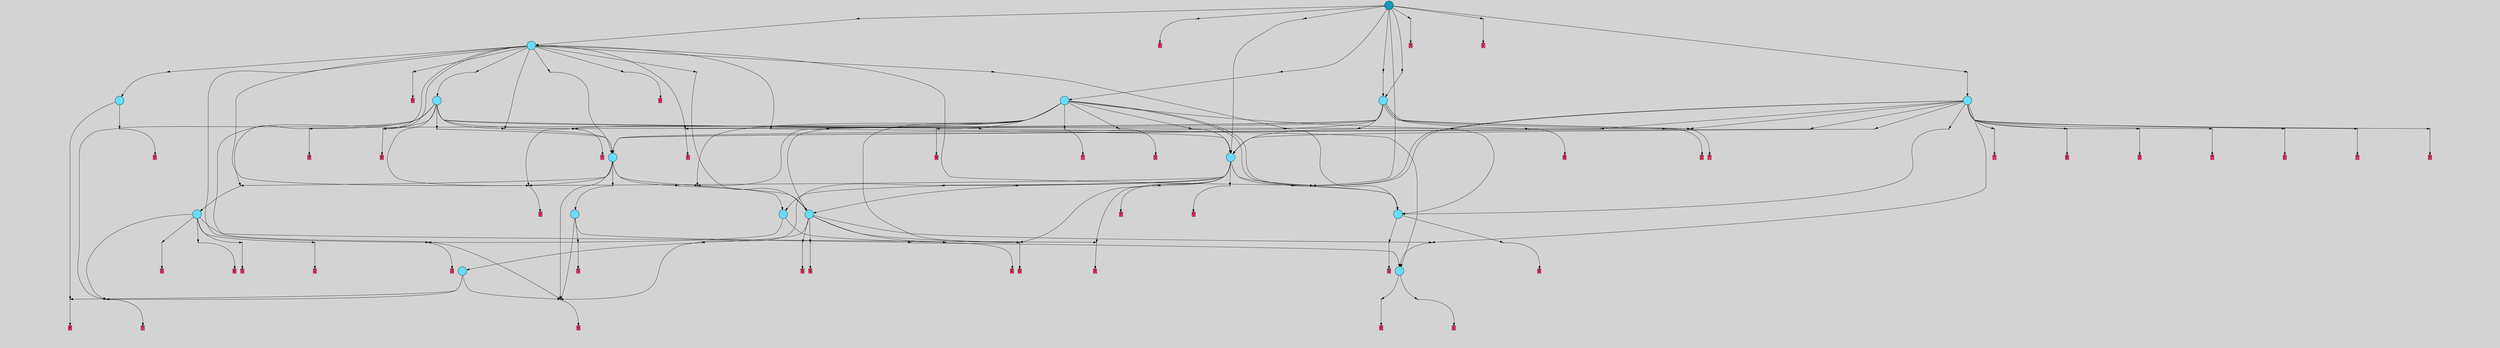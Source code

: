 // File exported with GEGELATI v1.3.1
// On the 2024-04-10 02:14:07
// With the File::TPGGraphDotExporter
digraph{
	graph[pad = "0.212, 0.055" bgcolor = lightgray]
	node[shape=circle style = filled label = ""]
		T0 [fillcolor="#66ddff"]
		T3 [fillcolor="#66ddff"]
		T5 [fillcolor="#66ddff"]
		T6 [fillcolor="#66ddff"]
		T8 [fillcolor="#66ddff"]
		T16 [fillcolor="#66ddff"]
		T31 [fillcolor="#66ddff"]
		T72 [fillcolor="#66ddff"]
		T166 [fillcolor="#66ddff"]
		T173 [fillcolor="#66ddff"]
		T229 [fillcolor="#66ddff"]
		T296 [fillcolor="#66ddff"]
		T326 [fillcolor="#66ddff"]
		T370 [fillcolor="#66ddff"]
		T450 [fillcolor="#66ddff"]
		T564 [fillcolor="#1199bb"]
		P12725 [fillcolor="#cccccc" shape=point] //
		I12725 [shape=box style=invis label="3|4&4|3#2|1#4|0#1|6#4|7#2|4&#92;n6|2&1|2#0|3#1|2#4|4#0|2#0|2&#92;n7|4&2|2#2|6#0|5#3|3#0|1#0|3&#92;n1|0&0|5#3|4#1|2#4|3#4|4#1|7&#92;n2|4&2|0#4|4#1|3#4|1#3|6#2|3&#92;n7|6&1|7#2|3#3|2#4|6#3|1#0|0&#92;n7|3&1|0#3|0#0|4#3|3#3|4#2|3&#92;n6|0&0|2#2|5#2|6#1|3#3|6#0|4&#92;n1|7&4|7#1|6#3|1#3|5#0|5#2|7&#92;n7|2&2|4#3|6#3|5#0|0#4|5#1|4&#92;n"]
		P12725 -> I12725[style=invis]
		A6906 [fillcolor="#ff3366" shape=box margin=0.03 width=0 height=0 label="0"]
		T0 -> P12725 -> A6906
		P12726 [fillcolor="#cccccc" shape=point] //
		I12726 [shape=box style=invis label="0|1&4|0#4|3#0|5#1|3#0|2#2|2&#92;n0|3&4|1#0|1#1|7#1|0#0|2#2|7&#92;n7|1&0|1#1|7#3|6#1|6#1|7#3|1&#92;n"]
		P12726 -> I12726[style=invis]
		A6907 [fillcolor="#ff3366" shape=box margin=0.03 width=0 height=0 label="1"]
		T0 -> P12726 -> A6907
		P12727 [fillcolor="#cccccc" shape=point] //
		I12727 [shape=box style=invis label="6|2&4|4#0|0#4|0#0|3#3|7#3|7&#92;n6|4&3|7#1|0#1|3#2|6#0|6#4|2&#92;n8|6&3|7#3|5#4|4#1|0#2|4#4|0&#92;n1|0&1|1#2|0#2|1#4|2#3|4#2|2&#92;n2|4&1|5#3|1#3|6#2|1#1|6#3|5&#92;n5|4&0|5#3|6#2|5#4|2#3|2#0|1&#92;n"]
		P12727 -> I12727[style=invis]
		A6908 [fillcolor="#ff3366" shape=box margin=0.03 width=0 height=0 label="3"]
		T3 -> P12727 -> A6908
		P12728 [fillcolor="#cccccc" shape=point] //
		I12728 [shape=box style=invis label="0|0&1|1#4|4#0|2#2|1#4|3#0|1&#92;n4|2&0|6#4|5#1|1#0|7#2|6#0|0&#92;n2|2&3|2#1|0#2|3#1|7#4|3#1|2&#92;n2|1&3|7#2|0#0|4#1|1#4|4#0|4&#92;n"]
		P12728 -> I12728[style=invis]
		A6909 [fillcolor="#ff3366" shape=box margin=0.03 width=0 height=0 label="4"]
		T3 -> P12728 -> A6909
		P12729 [fillcolor="#cccccc" shape=point] //
		I12729 [shape=box style=invis label="1|0&0|2#0|6#4|4#3|5#3|0#2|7&#92;n8|3&3|5#0|2#0|5#2|3#3|2#1|7&#92;n0|6&3|5#1|5#1|6#2|4#4|0#0|3&#92;n6|5&4|0#3|5#2|3#1|5#1|5#3|6&#92;n0|3&0|1#4|4#4|4#3|7#3|5#2|2&#92;n1|0&2|6#2|5#0|7#0|2#3|1#4|1&#92;n"]
		P12729 -> I12729[style=invis]
		A6910 [fillcolor="#ff3366" shape=box margin=0.03 width=0 height=0 label="5"]
		T5 -> P12729 -> A6910
		P12730 [fillcolor="#cccccc" shape=point] //
		I12730 [shape=box style=invis label="2|4&4|2#0|6#4|4#4|3#2|0#3|0&#92;n3|6&1|4#4|7#2|1#0|4#4|7#1|2&#92;n3|6&1|3#1|1#0|0#0|1#2|4#1|4&#92;n6|4&0|4#3|7#2|4#2|2#0|4#1|7&#92;n4|1&2|6#1|1#0|3#1|4#3|7#0|5&#92;n"]
		P12730 -> I12730[style=invis]
		A6911 [fillcolor="#ff3366" shape=box margin=0.03 width=0 height=0 label="6"]
		T5 -> P12730 -> A6911
		P12731 [fillcolor="#cccccc" shape=point] //
		I12731 [shape=box style=invis label="0|4&3|4#4|2#2|3#0|3#1|1#4|7&#92;n4|3&3|3#3|3#1|4#2|0#4|5#2|4&#92;n3|3&2|3#2|0#4|2#4|0#1|2#0|4&#92;n1|2&4|0#2|7#4|6#0|2#0|0#0|3&#92;n0|4&3|1#3|3#1|6#0|0#0|3#3|6&#92;n4|2&0|5#1|1#2|5#4|2#2|7#3|0&#92;n8|3&4|2#3|3#3|4#1|0#0|7#4|5&#92;n2|3&3|0#2|0#2|5#2|6#2|6#4|6&#92;n"]
		P12731 -> I12731[style=invis]
		A6912 [fillcolor="#ff3366" shape=box margin=0.03 width=0 height=0 label="6"]
		T6 -> P12731 -> A6912
		P12732 [fillcolor="#cccccc" shape=point] //
		I12732 [shape=box style=invis label="3|3&3|3#3|2#1|6#4|7#2|3#2|3&#92;n0|6&2|2#0|5#3|7#3|4#3|2#2|4&#92;n5|3&0|3#0|0#1|6#0|0#4|5#0|6&#92;n"]
		P12732 -> I12732[style=invis]
		A6913 [fillcolor="#ff3366" shape=box margin=0.03 width=0 height=0 label="7"]
		T6 -> P12732 -> A6913
		P12733 [fillcolor="#cccccc" shape=point] //
		I12733 [shape=box style=invis label="2|1&0|3#1|6#1|0#2|2#2|4#2|3&#92;n0|0&0|6#1|3#4|4#4|0#4|2#3|7&#92;n7|6&1|4#0|7#2|2#3|0#1|6#0|6&#92;n2|6&4|2#2|2#1|1#0|7#0|5#3|6&#92;n2|7&0|5#4|3#1|1#0|1#0|0#2|7&#92;n6|6&3|0#4|5#4|3#2|7#4|5#4|2&#92;n7|4&0|0#2|3#2|5#2|7#1|5#2|1&#92;n"]
		P12733 -> I12733[style=invis]
		A6914 [fillcolor="#ff3366" shape=box margin=0.03 width=0 height=0 label="8"]
		T8 -> P12733 -> A6914
		P12734 [fillcolor="#cccccc" shape=point] //
		I12734 [shape=box style=invis label="1|6&4|1#1|4#1|6#1|1#0|0#4|0&#92;n8|6&3|6#0|2#3|5#1|4#2|6#2|0&#92;n4|0&4|0#0|5#2|1#3|3#2|3#1|6&#92;n6|3&4|5#3|2#0|0#3|4#3|6#1|7&#92;n3|0&4|6#3|2#1|2#2|0#4|0#0|6&#92;n3|2&3|2#4|3#1|5#3|7#2|2#1|7&#92;n7|7&0|0#4|4#1|2#0|1#4|2#3|7&#92;n2|2&3|0#3|0#3|4#2|4#3|0#1|1&#92;n"]
		P12734 -> I12734[style=invis]
		A6915 [fillcolor="#ff3366" shape=box margin=0.03 width=0 height=0 label="0"]
		T8 -> P12734 -> A6915
		T6 -> P12733
		T16 -> P12731
		P12735 [fillcolor="#cccccc" shape=point] //
		I12735 [shape=box style=invis label="3|3&3|3#3|2#1|6#4|7#2|3#2|3&#92;n5|3&0|3#0|0#1|6#0|0#4|5#0|6&#92;n0|6&2|2#0|5#3|7#3|4#3|2#0|4&#92;n"]
		P12735 -> I12735[style=invis]
		T16 -> P12735 -> T0
		P12736 [fillcolor="#cccccc" shape=point] //
		I12736 [shape=box style=invis label="6|2&4|4#0|0#4|0#0|3#3|7#3|4&#92;n1|0&1|1#2|0#2|1#4|2#3|4#2|2&#92;n8|6&3|7#3|5#4|4#1|0#2|4#4|0&#92;n6|4&3|7#1|0#1|3#2|6#0|6#4|2&#92;n2|4&1|5#3|1#3|6#2|1#1|6#3|5&#92;n5|4&0|5#3|6#2|5#4|2#3|2#0|1&#92;n"]
		P12736 -> I12736[style=invis]
		A6916 [fillcolor="#ff3366" shape=box margin=0.03 width=0 height=0 label="3"]
		T16 -> P12736 -> A6916
		P12737 [fillcolor="#cccccc" shape=point] //
		I12737 [shape=box style=invis label="5|2&0|4#3|7#4|5#1|5#4|6#1|7&#92;n3|2&0|2#4|1#4|7#2|3#3|0#3|7&#92;n3|1&4|2#1|1#1|7#2|3#0|0#4|5&#92;n3|7&4|1#0|2#0|4#4|0#4|6#1|0&#92;n0|3&1|4#3|1#1|6#3|6#4|2#1|0&#92;n6|4&0|4#4|2#0|5#3|5#4|0#2|6&#92;n4|5&3|0#4|0#3|7#2|5#2|5#1|7&#92;n6|1&2|6#4|3#3|7#1|0#0|2#3|5&#92;n4|2&2|5#1|1#1|6#2|0#4|0#1|1&#92;n8|7&2|7#1|0#4|3#1|0#4|7#1|6&#92;n"]
		P12737 -> I12737[style=invis]
		A6917 [fillcolor="#ff3366" shape=box margin=0.03 width=0 height=0 label="5"]
		T31 -> P12737 -> A6917
		P12738 [fillcolor="#cccccc" shape=point] //
		I12738 [shape=box style=invis label="7|0&3|5#4|0#2|1#1|4#1|6#1|3&#92;n2|4&1|2#0|6#4|4#4|3#2|3#3|0&#92;n6|4&0|4#3|7#2|4#2|2#0|4#1|7&#92;n3|6&1|4#4|7#2|1#0|4#4|7#1|2&#92;n6|4&4|6#2|4#1|3#4|4#0|6#4|7&#92;n0|7&3|2#4|7#2|4#1|5#2|3#2|6&#92;n"]
		P12738 -> I12738[style=invis]
		A6918 [fillcolor="#ff3366" shape=box margin=0.03 width=0 height=0 label="6"]
		T31 -> P12738 -> A6918
		P12739 [fillcolor="#cccccc" shape=point] //
		I12739 [shape=box style=invis label="5|6&1|3#3|2#0|2#0|3#0|2#3|0&#92;n"]
		P12739 -> I12739[style=invis]
		A6919 [fillcolor="#ff3366" shape=box margin=0.03 width=0 height=0 label="3"]
		T31 -> P12739 -> A6919
		P12740 [fillcolor="#cccccc" shape=point] //
		I12740 [shape=box style=invis label="2|4&3|2#0|4#0|3#1|4#3|1#2|2&#92;n8|0&4|0#1|1#0|2#1|7#3|0#3|1&#92;n3|6&1|3#0|0#1|7#2|7#1|1#1|7&#92;n3|7&4|1#0|2#0|4#4|4#4|6#4|2&#92;n4|2&1|7#1|4#2|6#2|7#2|4#3|1&#92;n2|3&0|0#3|2#1|7#1|5#4|4#3|5&#92;n2|7&2|4#4|4#2|2#0|6#4|6#1|2&#92;n7|5&3|1#2|0#2|2#0|0#2|7#4|5&#92;n8|1&4|2#1|2#1|1#4|2#2|6#3|4&#92;n"]
		P12740 -> I12740[style=invis]
		A6920 [fillcolor="#ff3366" shape=box margin=0.03 width=0 height=0 label="5"]
		T31 -> P12740 -> A6920
		P12741 [fillcolor="#cccccc" shape=point] //
		I12741 [shape=box style=invis label="1|5&0|0#2|7#2|6#3|5#3|5#0|3&#92;n4|6&4|7#4|7#0|1#4|6#1|6#2|1&#92;n0|4&3|3#4|2#4|7#3|2#2|0#1|3&#92;n8|3&2|3#1|2#3|0#1|5#4|4#3|4&#92;n0|1&1|6#3|3#2|5#2|1#4|6#1|3&#92;n5|1&1|5#4|4#0|0#4|4#3|1#4|2&#92;n6|1&0|7#3|0#2|4#4|3#2|2#4|6&#92;n8|6&0|5#4|0#2|5#2|2#2|6#3|6&#92;n6|6&3|2#0|5#2|6#4|6#4|2#0|6&#92;n8|7&3|7#3|5#3|4#1|4#1|1#4|3&#92;n"]
		P12741 -> I12741[style=invis]
		A6921 [fillcolor="#ff3366" shape=box margin=0.03 width=0 height=0 label="2"]
		T31 -> P12741 -> A6921
		T31 -> P12732
		P12742 [fillcolor="#cccccc" shape=point] //
		I12742 [shape=box style=invis label="3|0&1|6#1|0#4|2#1|6#3|7#2|1&#92;n3|4&0|6#4|2#4|6#0|6#0|5#1|2&#92;n"]
		P12742 -> I12742[style=invis]
		A6922 [fillcolor="#ff3366" shape=box margin=0.03 width=0 height=0 label="5"]
		T72 -> P12742 -> A6922
		P12743 [fillcolor="#cccccc" shape=point] //
		I12743 [shape=box style=invis label="1|5&0|0#2|7#2|6#3|5#3|5#0|3&#92;n6|4&4|5#3|3#0|0#0|6#3|5#4|5&#92;n0|4&3|3#4|2#4|7#3|2#2|0#1|3&#92;n4|6&4|7#4|7#0|1#4|6#1|6#2|1&#92;n8|3&2|3#1|2#3|0#1|5#4|4#3|4&#92;n0|1&1|6#3|3#2|5#2|1#4|6#1|3&#92;n6|1&0|7#3|0#2|4#4|3#3|2#4|6&#92;n8|6&0|5#4|0#2|5#2|2#2|6#3|6&#92;n6|6&3|2#0|5#2|6#4|6#4|2#0|6&#92;n8|7&3|7#3|5#3|4#1|4#1|1#4|3&#92;n"]
		P12743 -> I12743[style=invis]
		T72 -> P12743 -> T0
		P12744 [fillcolor="#cccccc" shape=point] //
		I12744 [shape=box style=invis label="6|0&0|2#2|5#2|6#1|3#3|6#0|4&#92;n7|6&1|7#2|3#3|2#4|6#3|1#0|0&#92;n7|4&2|2#2|6#0|5#3|3#0|1#0|2&#92;n6|2&1|2#0|3#1|2#4|4#0|2#0|2&#92;n2|4&2|1#4|4#1|3#4|1#3|6#2|3&#92;n1|0&0|5#3|4#1|2#4|3#4|4#1|7&#92;n3|4&4|3#2|1#0|0#1|6#4|7#2|4&#92;n1|7&4|7#1|6#3|1#3|5#0|5#2|7&#92;n7|2&2|4#3|6#3|5#0|0#4|5#1|4&#92;n"]
		P12744 -> I12744[style=invis]
		T72 -> P12744 -> T6
		P12745 [fillcolor="#cccccc" shape=point] //
		I12745 [shape=box style=invis label="3|4&4|3#2|1#4|0#1|6#4|7#2|4&#92;n1|7&4|7#1|6#3|1#3|5#0|5#2|7&#92;n1|0&0|5#3|4#1|2#4|3#4|4#1|7&#92;n2|4&2|0#4|4#1|3#4|1#3|6#2|3&#92;n7|6&1|7#2|3#4|2#4|6#3|1#0|0&#92;n7|3&1|0#3|0#0|4#3|3#3|4#2|3&#92;n2|6&3|4#4|2#3|4#4|4#4|0#3|5&#92;n6|0&0|2#2|5#2|6#1|3#3|6#0|4&#92;n7|4&2|2#2|6#0|5#3|3#0|1#0|3&#92;n7|2&2|4#3|6#3|5#0|0#4|5#1|4&#92;n"]
		P12745 -> I12745[style=invis]
		A6923 [fillcolor="#ff3366" shape=box margin=0.03 width=0 height=0 label="0"]
		T72 -> P12745 -> A6923
		T72 -> P12728
		P12746 [fillcolor="#cccccc" shape=point] //
		I12746 [shape=box style=invis label="3|2&3|2#0|1#1|6#1|6#1|0#0|3&#92;n4|2&0|7#1|5#1|1#0|7#2|7#0|0&#92;n2|5&3|5#2|2#3|3#0|7#3|0#3|2&#92;n3|0&4|2#1|3#1|3#1|2#0|6#0|5&#92;n8|1&2|0#2|3#0|3#4|4#1|4#4|1&#92;n1|1&1|4#0|5#3|7#2|5#3|3#4|0&#92;n"]
		P12746 -> I12746[style=invis]
		A6924 [fillcolor="#ff3366" shape=box margin=0.03 width=0 height=0 label="4"]
		T72 -> P12746 -> A6924
		T166 -> P12731
		P12747 [fillcolor="#cccccc" shape=point] //
		I12747 [shape=box style=invis label="7|0&4|5#4|6#2|2#1|6#0|4#2|4&#92;n1|2&3|0#4|3#2|5#4|2#3|4#1|4&#92;n"]
		P12747 -> I12747[style=invis]
		T166 -> P12747 -> T72
		P12748 [fillcolor="#cccccc" shape=point] //
		I12748 [shape=box style=invis label="6|0&0|2#2|5#2|6#1|3#3|6#0|4&#92;n6|2&1|2#0|3#1|2#4|4#0|2#0|2&#92;n7|4&2|2#2|6#0|5#3|3#0|1#0|3&#92;n1|0&0|5#3|4#1|2#4|3#4|4#1|7&#92;n2|4&2|0#4|4#1|3#4|1#3|6#2|3&#92;n7|6&1|7#2|3#3|2#4|6#3|1#0|0&#92;n7|3&1|0#3|0#0|4#3|3#3|4#2|3&#92;n3|4&4|3#2|1#0|0#1|6#4|7#2|4&#92;n1|7&4|7#1|6#3|1#3|5#0|5#2|7&#92;n7|2&2|4#3|6#3|5#0|0#4|5#1|4&#92;n"]
		P12748 -> I12748[style=invis]
		T166 -> P12748 -> T5
		P12749 [fillcolor="#cccccc" shape=point] //
		I12749 [shape=box style=invis label="8|6&2|7#1|1#4|5#2|2#2|3#1|1&#92;n7|6&3|1#1|5#4|1#0|7#2|0#1|2&#92;n3|5&2|5#3|4#4|7#4|0#1|0#4|7&#92;n4|3&2|0#0|1#4|0#3|4#2|3#4|0&#92;n1|0&4|5#3|5#1|0#2|6#2|1#2|2&#92;n5|3&4|6#0|2#2|6#4|2#3|4#3|3&#92;n4|2&1|3#0|7#2|2#4|3#1|5#1|1&#92;n4|5&1|4#1|6#4|0#1|6#1|7#3|0&#92;n"]
		P12749 -> I12749[style=invis]
		T166 -> P12749 -> T3
		P12750 [fillcolor="#cccccc" shape=point] //
		I12750 [shape=box style=invis label="7|4&2|2#2|4#0|5#3|3#0|1#0|3&#92;n7|3&1|0#3|0#0|6#3|3#4|4#2|3&#92;n6|2&0|2#0|3#1|2#4|4#0|2#0|2&#92;n1|0&0|5#3|4#1|2#4|3#4|4#1|7&#92;n6|0&0|2#2|5#2|6#1|3#3|6#0|4&#92;n8|1&0|7#2|0#2|6#2|4#1|4#1|1&#92;n2|4&2|0#4|4#1|3#4|1#3|6#2|3&#92;n3|4&4|3#2|1#0|0#1|4#4|7#2|4&#92;n"]
		P12750 -> I12750[style=invis]
		T166 -> P12750 -> T5
		P12751 [fillcolor="#cccccc" shape=point] //
		I12751 [shape=box style=invis label="3|2&0|2#4|1#4|7#2|0#3|0#3|7&#92;n3|1&4|2#1|1#1|7#2|3#0|0#4|5&#92;n3|7&4|1#0|2#0|4#4|0#4|6#1|0&#92;n0|3&1|4#3|1#1|6#3|6#4|2#1|0&#92;n3|6&1|1#1|2#4|7#2|5#0|3#0|5&#92;n2|4&0|4#4|2#0|5#3|5#4|0#2|6&#92;n5|2&0|4#3|7#4|5#1|5#4|6#1|7&#92;n8|7&2|7#1|0#4|3#1|0#4|7#1|6&#92;n4|2&2|5#1|1#1|6#2|0#4|0#1|1&#92;n6|1&2|6#4|3#3|7#1|0#0|2#3|5&#92;n"]
		P12751 -> I12751[style=invis]
		A6925 [fillcolor="#ff3366" shape=box margin=0.03 width=0 height=0 label="5"]
		T166 -> P12751 -> A6925
		P12752 [fillcolor="#cccccc" shape=point] //
		I12752 [shape=box style=invis label="8|6&0|5#4|2#2|5#2|2#2|6#3|6&#92;n6|0&3|2#0|5#2|6#4|6#4|2#0|6&#92;n5|2&3|1#0|6#2|0#2|6#2|5#4|5&#92;n2|2&4|5#2|0#4|5#2|1#4|7#3|3&#92;n0|4&3|3#4|2#4|7#3|2#2|0#1|3&#92;n7|4&2|5#0|0#1|1#4|5#1|7#3|0&#92;n6|7&1|0#2|1#2|0#2|7#4|3#1|1&#92;n6|1&0|7#3|0#2|4#0|2#2|2#4|6&#92;n1|5&0|0#2|7#2|6#3|5#3|5#0|3&#92;n"]
		P12752 -> I12752[style=invis]
		A6926 [fillcolor="#ff3366" shape=box margin=0.03 width=0 height=0 label="2"]
		T166 -> P12752 -> A6926
		T166 -> P12739
		P12753 [fillcolor="#cccccc" shape=point] //
		I12753 [shape=box style=invis label="3|4&4|3#2|1#4|0#1|6#4|7#2|4&#92;n1|7&4|7#1|6#3|1#3|5#0|5#2|7&#92;n7|4&2|2#2|6#0|5#3|3#0|1#0|3&#92;n1|0&0|5#3|4#1|2#4|3#4|4#1|7&#92;n2|4&2|0#4|4#1|3#4|1#3|6#2|3&#92;n7|3&1|7#2|3#3|2#4|6#3|1#0|0&#92;n7|3&1|0#3|0#0|4#3|3#3|4#2|3&#92;n6|0&0|2#2|5#2|6#1|3#3|6#0|4&#92;n6|2&1|2#0|3#1|2#4|4#0|2#0|2&#92;n7|2&2|4#3|6#3|5#0|0#4|5#1|4&#92;n"]
		P12753 -> I12753[style=invis]
		A6927 [fillcolor="#ff3366" shape=box margin=0.03 width=0 height=0 label="0"]
		T166 -> P12753 -> A6927
		T166 -> P12745
		T173 -> P12731
		P12754 [fillcolor="#cccccc" shape=point] //
		I12754 [shape=box style=invis label="6|7&0|7#4|5#0|4#0|2#1|3#1|4&#92;n7|0&4|5#4|6#2|1#1|6#0|4#2|4&#92;n"]
		P12754 -> I12754[style=invis]
		T173 -> P12754 -> T72
		P12755 [fillcolor="#cccccc" shape=point] //
		I12755 [shape=box style=invis label="4|3&2|0#0|1#4|0#3|4#2|3#4|0&#92;n7|6&3|1#1|5#4|1#0|7#2|0#1|2&#92;n3|5&2|5#3|4#4|7#4|0#1|0#4|7&#92;n8|6&2|7#1|1#4|5#2|2#2|3#1|1&#92;n1|0&4|5#3|5#2|0#2|6#2|1#2|2&#92;n5|3&4|6#0|2#2|6#4|2#3|4#3|3&#92;n4|2&1|3#0|7#2|2#4|3#1|5#1|1&#92;n4|5&1|4#1|6#4|0#1|6#1|7#3|0&#92;n"]
		P12755 -> I12755[style=invis]
		T173 -> P12755 -> T3
		T173 -> P12752
		P12756 [fillcolor="#cccccc" shape=point] //
		I12756 [shape=box style=invis label="8|6&0|4#1|5#2|6#3|1#3|3#0|1&#92;n3|0&4|4#4|7#1|3#4|2#0|5#4|4&#92;n"]
		P12756 -> I12756[style=invis]
		T173 -> P12756 -> T16
		P12757 [fillcolor="#cccccc" shape=point] //
		I12757 [shape=box style=invis label="5|4&0|5#3|6#1|5#4|2#3|2#0|1&#92;n6|2&4|4#3|0#0|0#0|3#0|7#3|7&#92;n6|4&3|7#1|1#1|3#2|6#0|6#4|2&#92;n2|0&4|3#3|7#2|1#0|3#2|5#3|4&#92;n7|7&3|7#3|2#3|5#1|7#0|5#4|7&#92;n8|5&4|5#3|3#4|5#4|0#4|1#1|2&#92;n"]
		P12757 -> I12757[style=invis]
		T173 -> P12757 -> T31
		P12758 [fillcolor="#cccccc" shape=point] //
		I12758 [shape=box style=invis label="3|4&0|5#4|5#0|0#3|6#1|6#4|6&#92;n3|7&3|0#0|6#4|2#2|5#3|6#0|2&#92;n0|0&3|6#3|4#4|7#4|3#1|3#1|4&#92;n5|1&0|3#0|4#3|4#1|0#3|7#4|5&#92;n1|2&1|3#0|2#4|3#0|2#4|5#2|7&#92;n"]
		P12758 -> I12758[style=invis]
		A6928 [fillcolor="#ff3366" shape=box margin=0.03 width=0 height=0 label="4"]
		T229 -> P12758 -> A6928
		T229 -> P12745
		T229 -> P12757
		P12759 [fillcolor="#cccccc" shape=point] //
		I12759 [shape=box style=invis label="7|0&4|5#4|6#2|2#1|6#0|4#3|4&#92;n"]
		P12759 -> I12759[style=invis]
		T229 -> P12759 -> T72
		T229 -> P12752
		T229 -> P12748
		P12760 [fillcolor="#cccccc" shape=point] //
		I12760 [shape=box style=invis label="2|4&0|6#3|4#3|2#0|7#4|1#1|0&#92;n3|0&4|7#3|4#1|3#0|6#1|0#0|5&#92;n4|2&0|5#4|1#2|7#1|3#1|2#3|6&#92;n4|6&3|5#1|5#0|1#0|0#4|7#3|0&#92;n"]
		P12760 -> I12760[style=invis]
		A6929 [fillcolor="#ff3366" shape=box margin=0.03 width=0 height=0 label="7"]
		T229 -> P12760 -> A6929
		P12761 [fillcolor="#cccccc" shape=point] //
		I12761 [shape=box style=invis label="1|0&4|7#3|1#4|3#0|5#2|0#3|6&#92;n2|4&4|1#3|4#2|6#2|5#1|3#4|2&#92;n7|0&0|1#1|7#3|6#1|6#1|6#3|1&#92;n"]
		P12761 -> I12761[style=invis]
		A6930 [fillcolor="#ff3366" shape=box margin=0.03 width=0 height=0 label="1"]
		T229 -> P12761 -> A6930
		T229 -> P12755
		P12762 [fillcolor="#cccccc" shape=point] //
		I12762 [shape=box style=invis label="1|0&1|1#2|0#2|1#4|2#3|4#2|2&#92;n7|0&4|4#4|5#1|3#1|3#0|4#1|2&#92;n2|4&0|5#3|6#2|5#4|0#3|2#0|1&#92;n4|4&3|7#1|0#1|3#2|6#0|6#4|2&#92;n8|7&3|7#3|5#4|4#4|0#2|4#4|0&#92;n6|7&1|0#1|1#0|1#4|3#0|6#3|6&#92;n7|0&2|2#3|6#0|4#3|6#4|3#3|0&#92;n1|5&2|4#1|4#0|5#3|0#1|2#2|0&#92;n"]
		P12762 -> I12762[style=invis]
		T229 -> P12762 -> T166
		T229 -> P12748
		P12763 [fillcolor="#cccccc" shape=point] //
		I12763 [shape=box style=invis label="6|0&0|2#2|5#2|6#1|3#3|6#0|4&#92;n7|6&1|7#2|3#3|2#4|6#3|1#0|0&#92;n1|0&0|5#3|4#1|2#4|3#4|4#1|6&#92;n2|4&2|0#4|4#1|3#4|1#3|6#2|3&#92;n7|4&2|2#2|6#0|5#3|3#0|1#0|3&#92;n0|0&1|7#1|0#3|0#2|6#2|6#1|6&#92;n7|3&1|0#3|0#0|4#3|3#3|4#2|3&#92;n3|4&4|3#2|1#0|0#1|6#4|7#2|4&#92;n1|7&4|7#1|6#3|1#3|5#0|5#2|7&#92;n7|2&2|4#3|6#3|5#0|0#4|5#1|4&#92;n"]
		P12763 -> I12763[style=invis]
		T229 -> P12763 -> T5
		P12764 [fillcolor="#cccccc" shape=point] //
		I12764 [shape=box style=invis label="3|4&4|3#2|1#4|0#1|6#4|7#2|4&#92;n2|6&3|4#4|2#3|4#4|4#4|0#3|5&#92;n1|0&0|5#3|4#1|2#4|3#4|4#1|1&#92;n2|4&2|0#4|4#1|3#4|1#3|6#2|3&#92;n7|6&1|7#2|3#4|2#4|6#3|1#0|0&#92;n1|7&4|7#1|6#3|1#3|5#0|5#2|7&#92;n3|6&3|7#2|7#4|5#1|0#3|5#4|5&#92;n6|0&0|2#2|5#2|6#1|3#3|6#0|4&#92;n7|4&2|2#2|6#0|5#3|3#0|1#0|3&#92;n7|2&2|4#3|6#3|5#0|0#4|5#1|4&#92;n"]
		P12764 -> I12764[style=invis]
		A6931 [fillcolor="#ff3366" shape=box margin=0.03 width=0 height=0 label="0"]
		T296 -> P12764 -> A6931
		P12765 [fillcolor="#cccccc" shape=point] //
		I12765 [shape=box style=invis label="8|1&1|3#4|6#1|0#3|3#2|6#1|2&#92;n4|3&1|5#4|1#1|2#2|4#4|5#2|7&#92;n0|3&1|4#3|1#1|6#3|6#4|2#1|0&#92;n4|1&1|6#3|6#2|1#2|6#2|4#0|5&#92;n3|0&2|5#4|3#2|6#3|6#3|4#2|3&#92;n8|7&1|7#1|0#0|3#1|0#4|7#1|6&#92;n8|3&1|5#3|2#2|7#0|2#0|3#3|5&#92;n6|1&4|6#4|4#3|7#1|0#0|2#1|7&#92;n8|2&4|7#0|1#3|6#0|2#4|6#0|0&#92;n"]
		P12765 -> I12765[style=invis]
		A6932 [fillcolor="#ff3366" shape=box margin=0.03 width=0 height=0 label="5"]
		T296 -> P12765 -> A6932
		T296 -> P12731
		P12766 [fillcolor="#cccccc" shape=point] //
		I12766 [shape=box style=invis label="4|6&3|5#1|5#0|1#0|0#4|7#3|0&#92;n3|0&4|7#3|4#1|3#0|6#1|0#0|5&#92;n2|3&0|2#0|3#3|7#0|5#4|5#2|4&#92;n4|2&0|5#4|1#2|1#1|3#1|2#3|3&#92;n"]
		P12766 -> I12766[style=invis]
		A6933 [fillcolor="#ff3366" shape=box margin=0.03 width=0 height=0 label="7"]
		T296 -> P12766 -> A6933
		P12767 [fillcolor="#cccccc" shape=point] //
		I12767 [shape=box style=invis label="6|2&4|4#0|0#4|0#0|3#3|7#3|7&#92;n5|4&0|5#3|6#2|5#4|2#3|3#0|1&#92;n8|6&3|7#3|5#4|4#1|0#2|4#4|0&#92;n1|0&1|1#2|0#2|1#4|2#3|4#2|2&#92;n2|4&1|5#3|1#3|6#2|1#1|6#3|5&#92;n6|4&3|7#1|0#1|3#2|6#0|6#4|2&#92;n"]
		P12767 -> I12767[style=invis]
		A6934 [fillcolor="#ff3366" shape=box margin=0.03 width=0 height=0 label="3"]
		T296 -> P12767 -> A6934
		P12768 [fillcolor="#cccccc" shape=point] //
		I12768 [shape=box style=invis label="6|2&4|0#2|7#4|5#0|2#0|0#0|3&#92;n4|3&3|3#3|3#1|4#2|0#4|5#2|4&#92;n3|3&2|3#2|0#4|2#4|0#1|2#0|4&#92;n7|0&4|4#0|0#2|2#1|3#0|0#1|6&#92;n0|4&3|1#3|3#1|6#0|0#0|3#3|6&#92;n4|2&0|5#1|1#2|5#4|2#2|7#3|0&#92;n8|3&4|2#3|3#3|4#1|0#0|7#4|5&#92;n2|3&3|0#2|0#2|5#2|6#2|6#4|6&#92;n0|4&3|4#4|2#2|3#0|3#1|1#4|7&#92;n"]
		P12768 -> I12768[style=invis]
		T296 -> P12768 -> T173
		T296 -> P12752
		P12769 [fillcolor="#cccccc" shape=point] //
		I12769 [shape=box style=invis label="8|4&4|4#0|5#1|3#4|4#2|6#2|7&#92;n3|6&3|1#2|0#3|3#1|0#1|0#0|2&#92;n0|5&4|3#4|0#1|2#0|1#2|2#2|4&#92;n0|1&1|0#3|3#2|5#2|1#4|6#1|3&#92;n4|6&4|7#4|7#0|1#4|6#1|6#2|1&#92;n6|4&4|5#3|3#0|0#0|6#0|5#0|5&#92;n5|0&2|2#3|0#1|2#1|5#3|0#0|0&#92;n8|2&0|1#4|1#0|5#0|3#4|0#1|7&#92;n8|1&0|7#3|0#2|4#4|4#3|2#4|6&#92;n6|6&3|1#0|0#2|6#4|6#4|2#0|6&#92;n"]
		P12769 -> I12769[style=invis]
		T296 -> P12769 -> T0
		P12770 [fillcolor="#cccccc" shape=point] //
		I12770 [shape=box style=invis label="6|2&4|0#2|7#4|5#0|2#0|0#0|3&#92;n6|3&3|3#3|3#1|4#2|0#4|5#2|4&#92;n3|3&2|3#2|0#4|2#4|0#1|2#0|4&#92;n6|6&3|1#2|4#2|4#4|7#0|4#4|4&#92;n0|4&3|1#3|3#1|6#0|0#0|3#3|6&#92;n7|0&4|4#0|0#2|2#1|3#0|0#1|6&#92;n8|3&4|2#3|3#3|4#1|0#0|7#4|5&#92;n2|3&3|0#2|0#2|5#2|6#2|6#4|6&#92;n0|4&3|4#4|2#2|3#0|3#1|1#4|7&#92;n"]
		P12770 -> I12770[style=invis]
		T296 -> P12770 -> T173
		T296 -> P12732
		T326 -> P12764
		P12771 [fillcolor="#cccccc" shape=point] //
		I12771 [shape=box style=invis label="1|0&1|1#2|0#2|1#4|2#3|4#2|2&#92;n4|4&3|7#1|0#1|3#2|1#0|6#4|2&#92;n2|4&0|5#3|6#2|5#4|0#3|2#0|1&#92;n7|0&4|4#4|5#1|3#1|3#0|4#1|2&#92;n8|7&3|7#3|5#4|4#4|0#2|4#4|0&#92;n6|7&1|0#1|1#0|1#4|3#0|6#3|6&#92;n7|0&2|2#3|6#0|4#3|6#4|3#3|0&#92;n"]
		P12771 -> I12771[style=invis]
		T326 -> P12771 -> T166
		P12772 [fillcolor="#cccccc" shape=point] //
		I12772 [shape=box style=invis label="4|0&3|0#0|0#0|1#1|6#3|7#0|1&#92;n"]
		P12772 -> I12772[style=invis]
		A6935 [fillcolor="#ff3366" shape=box margin=0.03 width=0 height=0 label="1"]
		T326 -> P12772 -> A6935
		T326 -> P12768
		P12773 [fillcolor="#cccccc" shape=point] //
		I12773 [shape=box style=invis label="6|0&0|2#2|5#2|6#1|3#3|6#0|4&#92;n6|2&1|2#0|3#1|2#4|4#0|2#0|2&#92;n7|2&2|4#3|6#3|5#0|0#4|5#1|4&#92;n1|0&0|5#3|4#1|2#4|3#4|4#1|7&#92;n2|4&2|0#4|4#1|3#2|1#3|6#2|3&#92;n7|6&1|7#2|3#3|2#4|6#3|1#0|0&#92;n7|3&1|0#3|0#0|4#3|3#3|4#2|3&#92;n3|4&4|3#2|1#0|0#1|6#4|7#2|4&#92;n7|4&2|4#2|6#0|5#3|3#0|1#0|3&#92;n1|7&4|7#1|6#3|1#3|5#0|5#2|7&#92;n"]
		P12773 -> I12773[style=invis]
		T326 -> P12773 -> T8
		P12774 [fillcolor="#cccccc" shape=point] //
		I12774 [shape=box style=invis label="2|4&2|0#4|4#1|3#4|1#4|6#2|3&#92;n7|6&1|7#2|3#3|2#4|6#3|1#0|0&#92;n1|0&0|5#3|4#1|2#4|3#4|4#1|7&#92;n6|2&1|2#0|3#1|2#4|4#0|2#0|2&#92;n7|4&2|2#2|6#0|5#3|3#0|1#0|3&#92;n8|2&4|7#4|2#4|0#1|0#3|0#2|6&#92;n7|3&1|0#3|0#0|4#3|3#3|4#2|3&#92;n3|4&4|3#2|1#0|0#1|6#4|7#2|4&#92;n1|7&4|7#1|6#3|1#3|5#0|5#2|7&#92;n7|2&2|4#3|6#3|5#0|0#4|1#1|4&#92;n"]
		P12774 -> I12774[style=invis]
		T326 -> P12774 -> T5
		T326 -> P12752
		T326 -> P12748
		P12775 [fillcolor="#cccccc" shape=point] //
		I12775 [shape=box style=invis label="8|1&1|3#4|6#1|0#3|3#2|6#1|2&#92;n0|3&1|4#3|1#1|6#3|6#4|2#1|0&#92;n8|1&4|7#0|1#3|6#0|2#4|6#0|0&#92;n6|1&4|6#4|4#3|7#1|0#0|2#1|7&#92;n8|7&1|7#1|0#0|3#1|0#4|7#1|6&#92;n8|3&1|5#0|2#2|7#0|2#0|3#3|5&#92;n8|5&1|0#1|5#0|6#3|1#4|6#2|6&#92;n3|0&2|5#4|3#2|6#3|6#3|4#2|3&#92;n4|1&1|6#3|6#2|1#2|6#2|4#0|5&#92;n"]
		P12775 -> I12775[style=invis]
		A6936 [fillcolor="#ff3366" shape=box margin=0.03 width=0 height=0 label="5"]
		T326 -> P12775 -> A6936
		T326 -> P12764
		P12776 [fillcolor="#cccccc" shape=point] //
		I12776 [shape=box style=invis label="6|2&4|0#2|7#4|5#0|2#0|0#0|3&#92;n4|3&3|3#3|3#1|4#2|0#4|5#2|4&#92;n3|3&2|3#2|0#4|2#4|0#1|2#0|4&#92;n0|4&3|4#4|2#2|3#0|3#1|1#4|7&#92;n0|4&3|1#3|3#1|6#0|0#0|3#3|6&#92;n4|2&0|5#1|1#2|5#4|2#2|7#3|0&#92;n8|3&4|2#3|3#3|4#1|0#0|7#4|5&#92;n1|3&3|3#0|5#4|7#0|7#0|3#1|6&#92;n2|3&3|0#2|0#2|5#2|6#2|6#4|6&#92;n7|0&4|4#0|0#2|2#2|3#0|0#1|6&#92;n"]
		P12776 -> I12776[style=invis]
		T326 -> P12776 -> T296
		P12777 [fillcolor="#cccccc" shape=point] //
		I12777 [shape=box style=invis label="6|2&4|0#4|7#4|5#0|2#0|0#0|3&#92;n0|4&3|1#3|3#1|6#0|0#0|3#3|6&#92;n3|3&2|3#2|0#4|2#4|0#1|2#0|4&#92;n7|0&4|4#0|0#2|2#1|3#0|0#1|6&#92;n4|3&3|3#3|3#1|4#2|0#4|5#2|4&#92;n4|5&4|7#3|2#1|7#4|0#1|0#3|1&#92;n4|2&0|5#1|1#2|5#4|2#2|7#3|0&#92;n2|3&3|0#2|0#2|5#2|6#2|6#4|6&#92;n0|4&3|4#4|2#2|3#0|3#1|1#4|7&#92;n"]
		P12777 -> I12777[style=invis]
		T326 -> P12777 -> T173
		P12778 [fillcolor="#cccccc" shape=point] //
		I12778 [shape=box style=invis label="0|0&3|3#2|7#2|1#1|0#2|1#1|6&#92;n2|3&3|0#2|0#2|5#2|6#2|6#4|6&#92;n3|3&2|3#2|0#4|2#4|0#1|4#0|4&#92;n1|2&4|0#2|7#4|6#0|2#1|0#0|3&#92;n0|4&3|1#3|3#1|6#0|0#0|3#3|6&#92;n7|3&4|2#1|4#1|1#4|0#4|4#3|7&#92;n4|3&3|3#3|3#1|1#2|0#4|5#2|4&#92;n8|3&4|2#3|3#3|4#1|0#0|7#4|5&#92;n7|4&0|6#2|3#2|5#3|2#1|4#0|0&#92;n"]
		P12778 -> I12778[style=invis]
		A6937 [fillcolor="#ff3366" shape=box margin=0.03 width=0 height=0 label="6"]
		T326 -> P12778 -> A6937
		T326 -> P12727
		P12779 [fillcolor="#cccccc" shape=point] //
		I12779 [shape=box style=invis label="0|7&3|0#1|1#1|5#0|2#2|7#1|3&#92;n7|1&3|1#2|2#0|0#2|4#3|7#1|0&#92;n6|2&0|5#0|0#1|4#2|6#4|0#3|3&#92;n5|0&1|4#0|4#2|0#0|1#1|5#1|1&#92;n"]
		P12779 -> I12779[style=invis]
		T326 -> P12779 -> T72
		T370 -> P12766
		T370 -> P12765
		P12780 [fillcolor="#cccccc" shape=point] //
		I12780 [shape=box style=invis label="7|0&2|1#0|2#4|4#1|3#3|5#2|6&#92;n5|1&3|0#0|6#2|5#2|2#1|0#3|5&#92;n"]
		P12780 -> I12780[style=invis]
		T370 -> P12780 -> T173
		P12781 [fillcolor="#cccccc" shape=point] //
		I12781 [shape=box style=invis label="5|0&4|6#4|7#3|6#0|5#1|7#1|6&#92;n5|7&3|0#2|0#2|4#2|4#1|6#4|6&#92;n5|2&4|0#2|5#0|7#1|0#2|6#3|0&#92;n2|2&1|0#2|6#1|3#4|6#2|6#1|7&#92;n7|3&3|7#0|5#1|4#3|1#4|4#2|4&#92;n7|2&2|7#0|2#3|6#2|0#3|3#0|0&#92;n2|6&1|4#1|6#4|3#4|5#0|6#2|7&#92;n1|2&4|0#1|0#2|6#0|2#0|0#0|3&#92;n2|7&1|1#2|7#2|4#3|0#0|6#3|0&#92;n"]
		P12781 -> I12781[style=invis]
		A6938 [fillcolor="#ff3366" shape=box margin=0.03 width=0 height=0 label="6"]
		T370 -> P12781 -> A6938
		T370 -> P12755
		P12782 [fillcolor="#cccccc" shape=point] //
		I12782 [shape=box style=invis label="3|0&3|2#0|5#2|6#4|6#4|2#0|6&#92;n7|1&3|7#2|3#4|7#1|7#4|2#3|3&#92;n5|2&3|1#0|6#2|0#2|6#2|5#4|5&#92;n0|4&3|3#4|2#4|7#3|2#2|0#1|3&#92;n7|4&2|5#0|0#1|1#4|5#1|7#3|0&#92;n6|1&0|7#3|0#2|4#0|2#2|2#4|6&#92;n8|6&0|3#4|2#2|5#2|2#2|6#3|6&#92;n1|5&0|0#2|7#2|6#3|5#3|5#0|3&#92;n"]
		P12782 -> I12782[style=invis]
		A6939 [fillcolor="#ff3366" shape=box margin=0.03 width=0 height=0 label="2"]
		T370 -> P12782 -> A6939
		P12783 [fillcolor="#cccccc" shape=point] //
		I12783 [shape=box style=invis label="1|0&1|1#2|0#2|1#4|2#3|4#2|2&#92;n7|0&4|4#4|5#1|3#1|3#0|4#1|2&#92;n8|7&3|7#3|5#4|4#4|0#2|4#4|0&#92;n4|4&3|7#1|0#1|3#2|6#0|6#4|2&#92;n2|4&0|5#3|6#2|5#4|0#3|2#0|1&#92;n6|7&1|0#4|1#0|1#4|3#0|6#3|6&#92;n7|0&2|2#3|6#0|4#3|6#4|3#3|0&#92;n1|5&2|4#1|4#0|5#3|0#1|2#2|0&#92;n"]
		P12783 -> I12783[style=invis]
		T370 -> P12783 -> T166
		T370 -> P12772
		T370 -> P12766
		P12784 [fillcolor="#cccccc" shape=point] //
		I12784 [shape=box style=invis label="4|6&1|6#0|2#2|7#3|6#4|7#4|1&#92;n4|6&3|5#1|5#0|1#0|0#4|7#3|0&#92;n3|0&4|6#3|4#1|3#0|6#1|0#0|5&#92;n2|3&0|2#0|3#3|7#0|5#4|5#2|4&#92;n"]
		P12784 -> I12784[style=invis]
		A6940 [fillcolor="#ff3366" shape=box margin=0.03 width=0 height=0 label="7"]
		T450 -> P12784 -> A6940
		P12785 [fillcolor="#cccccc" shape=point] //
		I12785 [shape=box style=invis label="6|6&0|3#2|6#1|1#2|4#2|7#4|0&#92;n4|3&3|3#3|3#1|4#2|0#4|5#2|4&#92;n7|0&4|4#0|0#2|2#1|3#0|0#1|6&#92;n0|4&3|1#3|3#1|6#0|0#0|3#3|6&#92;n4|2&0|5#1|1#2|5#4|2#2|7#3|0&#92;n2|3&3|5#2|0#2|5#2|6#2|6#4|6&#92;n8|3&4|2#3|3#3|4#1|0#0|7#4|5&#92;n6|2&4|0#2|7#4|5#0|2#0|0#0|3&#92;n0|4&3|4#4|2#2|3#0|3#1|1#4|7&#92;n"]
		P12785 -> I12785[style=invis]
		T450 -> P12785 -> T173
		P12786 [fillcolor="#cccccc" shape=point] //
		I12786 [shape=box style=invis label="2|3&2|5#0|6#4|5#0|4#4|5#3|6&#92;n4|3&3|3#3|3#1|4#2|0#4|5#2|4&#92;n4|2&1|7#3|0#2|7#4|5#1|0#2|6&#92;n0|3&0|1#2|7#2|7#2|3#4|0#1|1&#92;n0|4&3|5#4|2#3|3#0|3#1|1#4|7&#92;n0|0&3|1#3|3#1|6#0|0#0|3#3|6&#92;n8|3&4|2#3|3#0|4#1|0#0|7#4|5&#92;n3|2&0|0#1|1#2|5#4|2#2|7#3|0&#92;n3|3&2|3#2|0#4|2#4|0#1|2#0|4&#92;n"]
		P12786 -> I12786[style=invis]
		A6941 [fillcolor="#ff3366" shape=box margin=0.03 width=0 height=0 label="6"]
		T450 -> P12786 -> A6941
		P12787 [fillcolor="#cccccc" shape=point] //
		I12787 [shape=box style=invis label="8|6&0|6#4|2#2|5#2|2#2|6#3|6&#92;n3|0&3|2#0|5#2|6#4|6#4|2#0|6&#92;n7|4&2|5#2|0#1|1#4|5#1|7#3|0&#92;n0|4&3|3#4|2#4|7#3|2#2|0#1|3&#92;n2|2&4|5#2|0#4|5#2|1#4|7#3|3&#92;n6|1&0|7#3|0#2|4#0|2#2|2#4|6&#92;n6|7&1|0#2|1#2|0#2|7#4|3#1|1&#92;n5|2&3|1#0|6#2|0#2|6#2|5#4|5&#92;n"]
		P12787 -> I12787[style=invis]
		A6942 [fillcolor="#ff3366" shape=box margin=0.03 width=0 height=0 label="2"]
		T450 -> P12787 -> A6942
		T450 -> P12748
		T450 -> P12748
		P12788 [fillcolor="#cccccc" shape=point] //
		I12788 [shape=box style=invis label="3|0&4|7#3|4#1|3#0|6#1|0#0|5&#92;n0|2&3|2#1|4#0|5#2|1#4|7#1|0&#92;n6|1&1|5#0|7#1|1#3|0#2|7#1|1&#92;n4|0&3|5#1|5#0|1#0|0#4|7#3|0&#92;n2|3&0|2#0|3#3|7#0|5#4|5#2|4&#92;n8|1&3|1#2|4#4|6#0|2#3|1#1|3&#92;n"]
		P12788 -> I12788[style=invis]
		A6943 [fillcolor="#ff3366" shape=box margin=0.03 width=0 height=0 label="7"]
		T450 -> P12788 -> A6943
		P12789 [fillcolor="#cccccc" shape=point] //
		I12789 [shape=box style=invis label="6|2&4|0#2|7#4|5#0|2#0|0#0|3&#92;n4|3&3|3#3|3#1|4#2|0#4|5#2|4&#92;n7|0&4|4#0|0#2|2#1|3#0|0#1|6&#92;n0|4&3|1#3|3#1|6#0|0#0|3#3|6&#92;n4|2&0|5#1|1#2|5#4|2#2|7#3|0&#92;n2|3&3|5#2|0#2|5#2|6#2|6#4|6&#92;n8|3&4|2#3|3#3|4#1|0#0|7#4|5&#92;n0|4&3|4#4|2#2|3#0|3#1|1#4|7&#92;n"]
		P12789 -> I12789[style=invis]
		T450 -> P12789 -> T173
		P12790 [fillcolor="#cccccc" shape=point] //
		I12790 [shape=box style=invis label="0|1&4|1#1|6#3|4#4|6#3|7#0|1&#92;n2|0&3|1#3|2#0|1#3|3#2|6#0|6&#92;n"]
		P12790 -> I12790[style=invis]
		A6944 [fillcolor="#ff3366" shape=box margin=0.03 width=0 height=0 label="1"]
		T450 -> P12790 -> A6944
		P12791 [fillcolor="#cccccc" shape=point] //
		I12791 [shape=box style=invis label="6|5&4|3#3|2#2|0#2|3#2|4#0|3&#92;n5|1&0|5#4|1#2|1#1|6#0|3#1|1&#92;n6|4&0|2#3|5#4|5#2|7#3|6#0|3&#92;n0|0&3|5#2|6#2|2#4|6#2|1#2|6&#92;n"]
		P12791 -> I12791[style=invis]
		A6945 [fillcolor="#ff3366" shape=box margin=0.03 width=0 height=0 label="7"]
		T450 -> P12791 -> A6945
		T450 -> P12743
		P12792 [fillcolor="#cccccc" shape=point] //
		I12792 [shape=box style=invis label="0|0&4|4#0|2#2|0#4|5#3|5#4|3&#92;n2|4&3|6#3|1#3|6#2|3#1|6#0|5&#92;n6|2&3|4#0|0#4|0#0|3#3|7#3|7&#92;n8|6&3|7#3|2#4|4#1|0#2|4#4|0&#92;n"]
		P12792 -> I12792[style=invis]
		A6946 [fillcolor="#ff3366" shape=box margin=0.03 width=0 height=0 label="3"]
		T450 -> P12792 -> A6946
		P12793 [fillcolor="#cccccc" shape=point] //
		I12793 [shape=box style=invis label="1|0&1|1#2|0#2|1#4|2#3|4#2|2&#92;n7|0&4|4#4|5#1|3#1|3#0|4#1|2&#92;n2|4&0|5#3|6#2|5#4|0#3|2#0|1&#92;n8|7&3|7#3|5#4|4#4|0#2|4#4|0&#92;n6|7&1|0#1|1#0|1#4|3#0|6#3|6&#92;n7|5&1|6#3|5#4|1#0|5#4|7#3|2&#92;n1|6&2|4#1|4#0|5#3|0#1|2#2|0&#92;n7|0&2|2#3|6#0|4#3|6#4|3#3|0&#92;n"]
		P12793 -> I12793[style=invis]
		T450 -> P12793 -> T166
		P12794 [fillcolor="#cccccc" shape=point] //
		I12794 [shape=box style=invis label="7|4&2|2#2|4#0|5#3|3#0|1#0|3&#92;n7|3&1|0#3|0#0|6#3|3#4|4#2|3&#92;n6|2&0|2#0|3#1|2#4|4#0|2#0|2&#92;n1|0&0|5#3|4#1|2#4|3#4|4#1|7&#92;n6|0&0|2#2|5#2|6#1|3#3|6#0|4&#92;n3|4&2|3#2|1#0|0#1|4#4|7#2|4&#92;n2|4&2|0#4|4#1|3#4|1#3|6#2|3&#92;n8|1&0|7#2|0#2|6#2|4#1|4#1|1&#92;n"]
		P12794 -> I12794[style=invis]
		T450 -> P12794 -> T5
		T450 -> P12766
		P12795 [fillcolor="#cccccc" shape=point] //
		I12795 [shape=box style=invis label="4|4&3|3#2|0#4|1#1|6#3|7#4|1&#92;n1|7&1|6#3|6#3|7#2|2#1|2#1|4&#92;n4|6&3|4#0|1#2|4#3|2#1|4#2|4&#92;n3|0&0|6#1|3#3|7#4|6#1|0#1|1&#92;n5|3&0|2#2|6#3|1#4|6#2|7#3|5&#92;n"]
		P12795 -> I12795[style=invis]
		A6947 [fillcolor="#ff3366" shape=box margin=0.03 width=0 height=0 label="1"]
		T564 -> P12795 -> A6947
		T564 -> P12748
		P12796 [fillcolor="#cccccc" shape=point] //
		I12796 [shape=box style=invis label="4|4&1|7#2|5#1|6#4|0#0|5#3|0&#92;n7|1&3|5#2|0#0|7#0|6#0|4#3|2&#92;n8|6&3|1#3|7#2|0#3|7#4|5#4|5&#92;n7|0&4|6#2|6#1|1#3|0#4|0#1|3&#92;n6|7&2|5#4|3#4|3#0|6#1|2#1|3&#92;n"]
		P12796 -> I12796[style=invis]
		T564 -> P12796 -> T326
		P12797 [fillcolor="#cccccc" shape=point] //
		I12797 [shape=box style=invis label="5|0&2|5#2|3#1|0#0|1#1|3#3|7&#92;n8|0&4|3#2|2#0|2#3|6#1|4#1|6&#92;n"]
		P12797 -> I12797[style=invis]
		T564 -> P12797 -> T370
		P12798 [fillcolor="#cccccc" shape=point] //
		I12798 [shape=box style=invis label="1|0&1|1#2|0#2|1#4|2#3|4#2|2&#92;n2|4&0|5#3|6#2|5#4|0#3|2#0|1&#92;n6|7&1|0#1|1#0|1#4|3#0|6#3|6&#92;n8|7&3|7#3|5#4|4#4|0#2|4#4|0&#92;n4|4&3|7#1|0#1|3#2|6#0|6#4|2&#92;n7|0&2|2#3|6#4|4#3|6#4|3#3|0&#92;n1|5&2|4#1|4#0|5#3|0#1|2#2|0&#92;n"]
		P12798 -> I12798[style=invis]
		T564 -> P12798 -> T229
		P12799 [fillcolor="#cccccc" shape=point] //
		I12799 [shape=box style=invis label="1|0&1|1#2|0#2|1#4|2#3|4#2|2&#92;n1|3&4|4#4|6#1|2#3|7#1|0#3|1&#92;n8|7&3|7#3|5#4|4#4|0#2|4#4|0&#92;n4|4&3|7#1|0#1|3#2|6#0|6#4|2&#92;n7|0&4|4#4|5#1|3#1|3#0|4#1|2&#92;n2|4&0|5#3|6#2|5#4|0#3|2#0|1&#92;n6|7&1|0#4|1#0|1#4|3#0|6#3|6&#92;n7|0&2|2#3|6#0|4#3|6#4|3#3|0&#92;n1|4&2|4#1|4#0|5#3|0#1|2#2|0&#92;n"]
		P12799 -> I12799[style=invis]
		T564 -> P12799 -> T166
		P12800 [fillcolor="#cccccc" shape=point] //
		I12800 [shape=box style=invis label="1|0&4|2#2|7#1|5#2|5#2|3#0|4&#92;n7|7&3|1#3|7#1|0#3|3#3|2#0|1&#92;n"]
		P12800 -> I12800[style=invis]
		T564 -> P12800 -> T450
		P12801 [fillcolor="#cccccc" shape=point] //
		I12801 [shape=box style=invis label="8|6&3|7#3|5#4|4#1|0#2|4#4|0&#92;n0|0&1|2#1|3#0|2#0|1#2|7#4|4&#92;n0|1&0|2#4|4#2|6#0|4#4|2#3|4&#92;n6|4&2|7#4|0#3|6#2|0#2|4#4|5&#92;n1|4&0|5#1|6#1|0#4|3#2|7#1|3&#92;n6|4&3|2#1|7#1|3#2|6#1|6#4|2&#92;n3|4&3|0#2|4#3|2#0|3#2|1#4|1&#92;n"]
		P12801 -> I12801[style=invis]
		A6948 [fillcolor="#ff3366" shape=box margin=0.03 width=0 height=0 label="3"]
		T564 -> P12801 -> A6948
		P12802 [fillcolor="#cccccc" shape=point] //
		I12802 [shape=box style=invis label="1|7&1|6#3|6#3|7#2|2#1|2#1|4&#92;n4|4&3|3#2|0#4|1#1|6#3|7#4|1&#92;n4|6&3|4#0|1#2|4#3|2#1|4#2|4&#92;n3|0&2|6#1|3#3|7#4|6#1|0#1|1&#92;n5|3&0|2#2|6#3|1#4|6#2|7#3|5&#92;n"]
		P12802 -> I12802[style=invis]
		A6949 [fillcolor="#ff3366" shape=box margin=0.03 width=0 height=0 label="1"]
		T564 -> P12802 -> A6949
		P12803 [fillcolor="#cccccc" shape=point] //
		I12803 [shape=box style=invis label="7|0&4|7#0|2#0|1#1|2#3|2#2|6&#92;n1|1&3|2#4|2#1|4#1|7#3|2#2|3&#92;n7|6&2|5#4|3#3|0#3|1#0|5#0|7&#92;n"]
		P12803 -> I12803[style=invis]
		T564 -> P12803 -> T370
		{ rank= same T564 }
}
